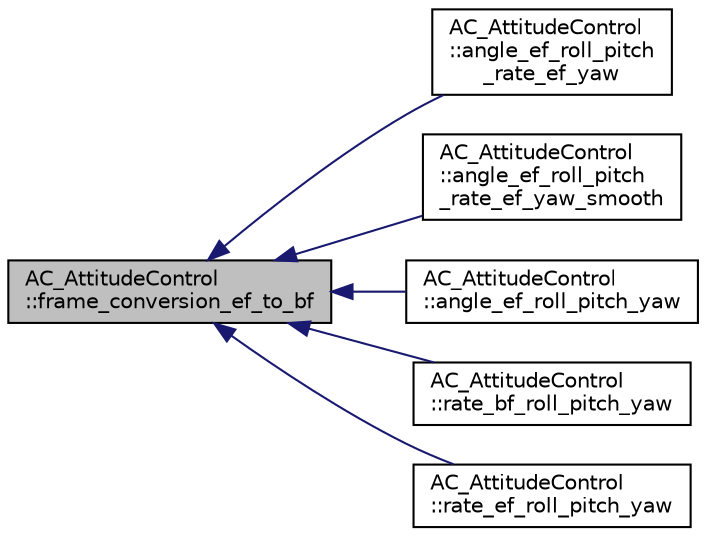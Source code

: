 digraph "AC_AttitudeControl::frame_conversion_ef_to_bf"
{
 // INTERACTIVE_SVG=YES
  edge [fontname="Helvetica",fontsize="10",labelfontname="Helvetica",labelfontsize="10"];
  node [fontname="Helvetica",fontsize="10",shape=record];
  rankdir="LR";
  Node1 [label="AC_AttitudeControl\l::frame_conversion_ef_to_bf",height=0.2,width=0.4,color="black", fillcolor="grey75", style="filled" fontcolor="black"];
  Node1 -> Node2 [dir="back",color="midnightblue",fontsize="10",style="solid",fontname="Helvetica"];
  Node2 [label="AC_AttitudeControl\l::angle_ef_roll_pitch\l_rate_ef_yaw",height=0.2,width=0.4,color="black", fillcolor="white", style="filled",URL="$classAC__AttitudeControl.html#a7f3ea9078e44d94c66da20f5e1f12612"];
  Node1 -> Node3 [dir="back",color="midnightblue",fontsize="10",style="solid",fontname="Helvetica"];
  Node3 [label="AC_AttitudeControl\l::angle_ef_roll_pitch\l_rate_ef_yaw_smooth",height=0.2,width=0.4,color="black", fillcolor="white", style="filled",URL="$classAC__AttitudeControl.html#afbe614d708bc9de386fda48ee3c65069"];
  Node1 -> Node4 [dir="back",color="midnightblue",fontsize="10",style="solid",fontname="Helvetica"];
  Node4 [label="AC_AttitudeControl\l::angle_ef_roll_pitch_yaw",height=0.2,width=0.4,color="black", fillcolor="white", style="filled",URL="$classAC__AttitudeControl.html#a436fd54f740d502a04b86f5b8a25bb42"];
  Node1 -> Node5 [dir="back",color="midnightblue",fontsize="10",style="solid",fontname="Helvetica"];
  Node5 [label="AC_AttitudeControl\l::rate_bf_roll_pitch_yaw",height=0.2,width=0.4,color="black", fillcolor="white", style="filled",URL="$classAC__AttitudeControl.html#a716b26f41dfc5cf956b360affd045946"];
  Node1 -> Node6 [dir="back",color="midnightblue",fontsize="10",style="solid",fontname="Helvetica"];
  Node6 [label="AC_AttitudeControl\l::rate_ef_roll_pitch_yaw",height=0.2,width=0.4,color="black", fillcolor="white", style="filled",URL="$classAC__AttitudeControl.html#a2f434d94c7265c3e09c0c7555ec92efb"];
}
